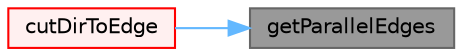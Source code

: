digraph "getParallelEdges"
{
 // LATEX_PDF_SIZE
  bgcolor="transparent";
  edge [fontname=Helvetica,fontsize=10,labelfontname=Helvetica,labelfontsize=10];
  node [fontname=Helvetica,fontsize=10,shape=box,height=0.2,width=0.4];
  rankdir="RL";
  Node1 [id="Node000001",label="getParallelEdges",height=0.2,width=0.4,color="gray40", fillcolor="grey60", style="filled", fontcolor="black",tooltip=" "];
  Node1 -> Node2 [id="edge1_Node000001_Node000002",dir="back",color="steelblue1",style="solid",tooltip=" "];
  Node2 [id="Node000002",label="cutDirToEdge",height=0.2,width=0.4,color="red", fillcolor="#FFF0F0", style="filled",URL="$namespaceFoam_1_1meshTools.html#aef282ec3ba09fc0613c7518043a76870",tooltip=" "];
}
